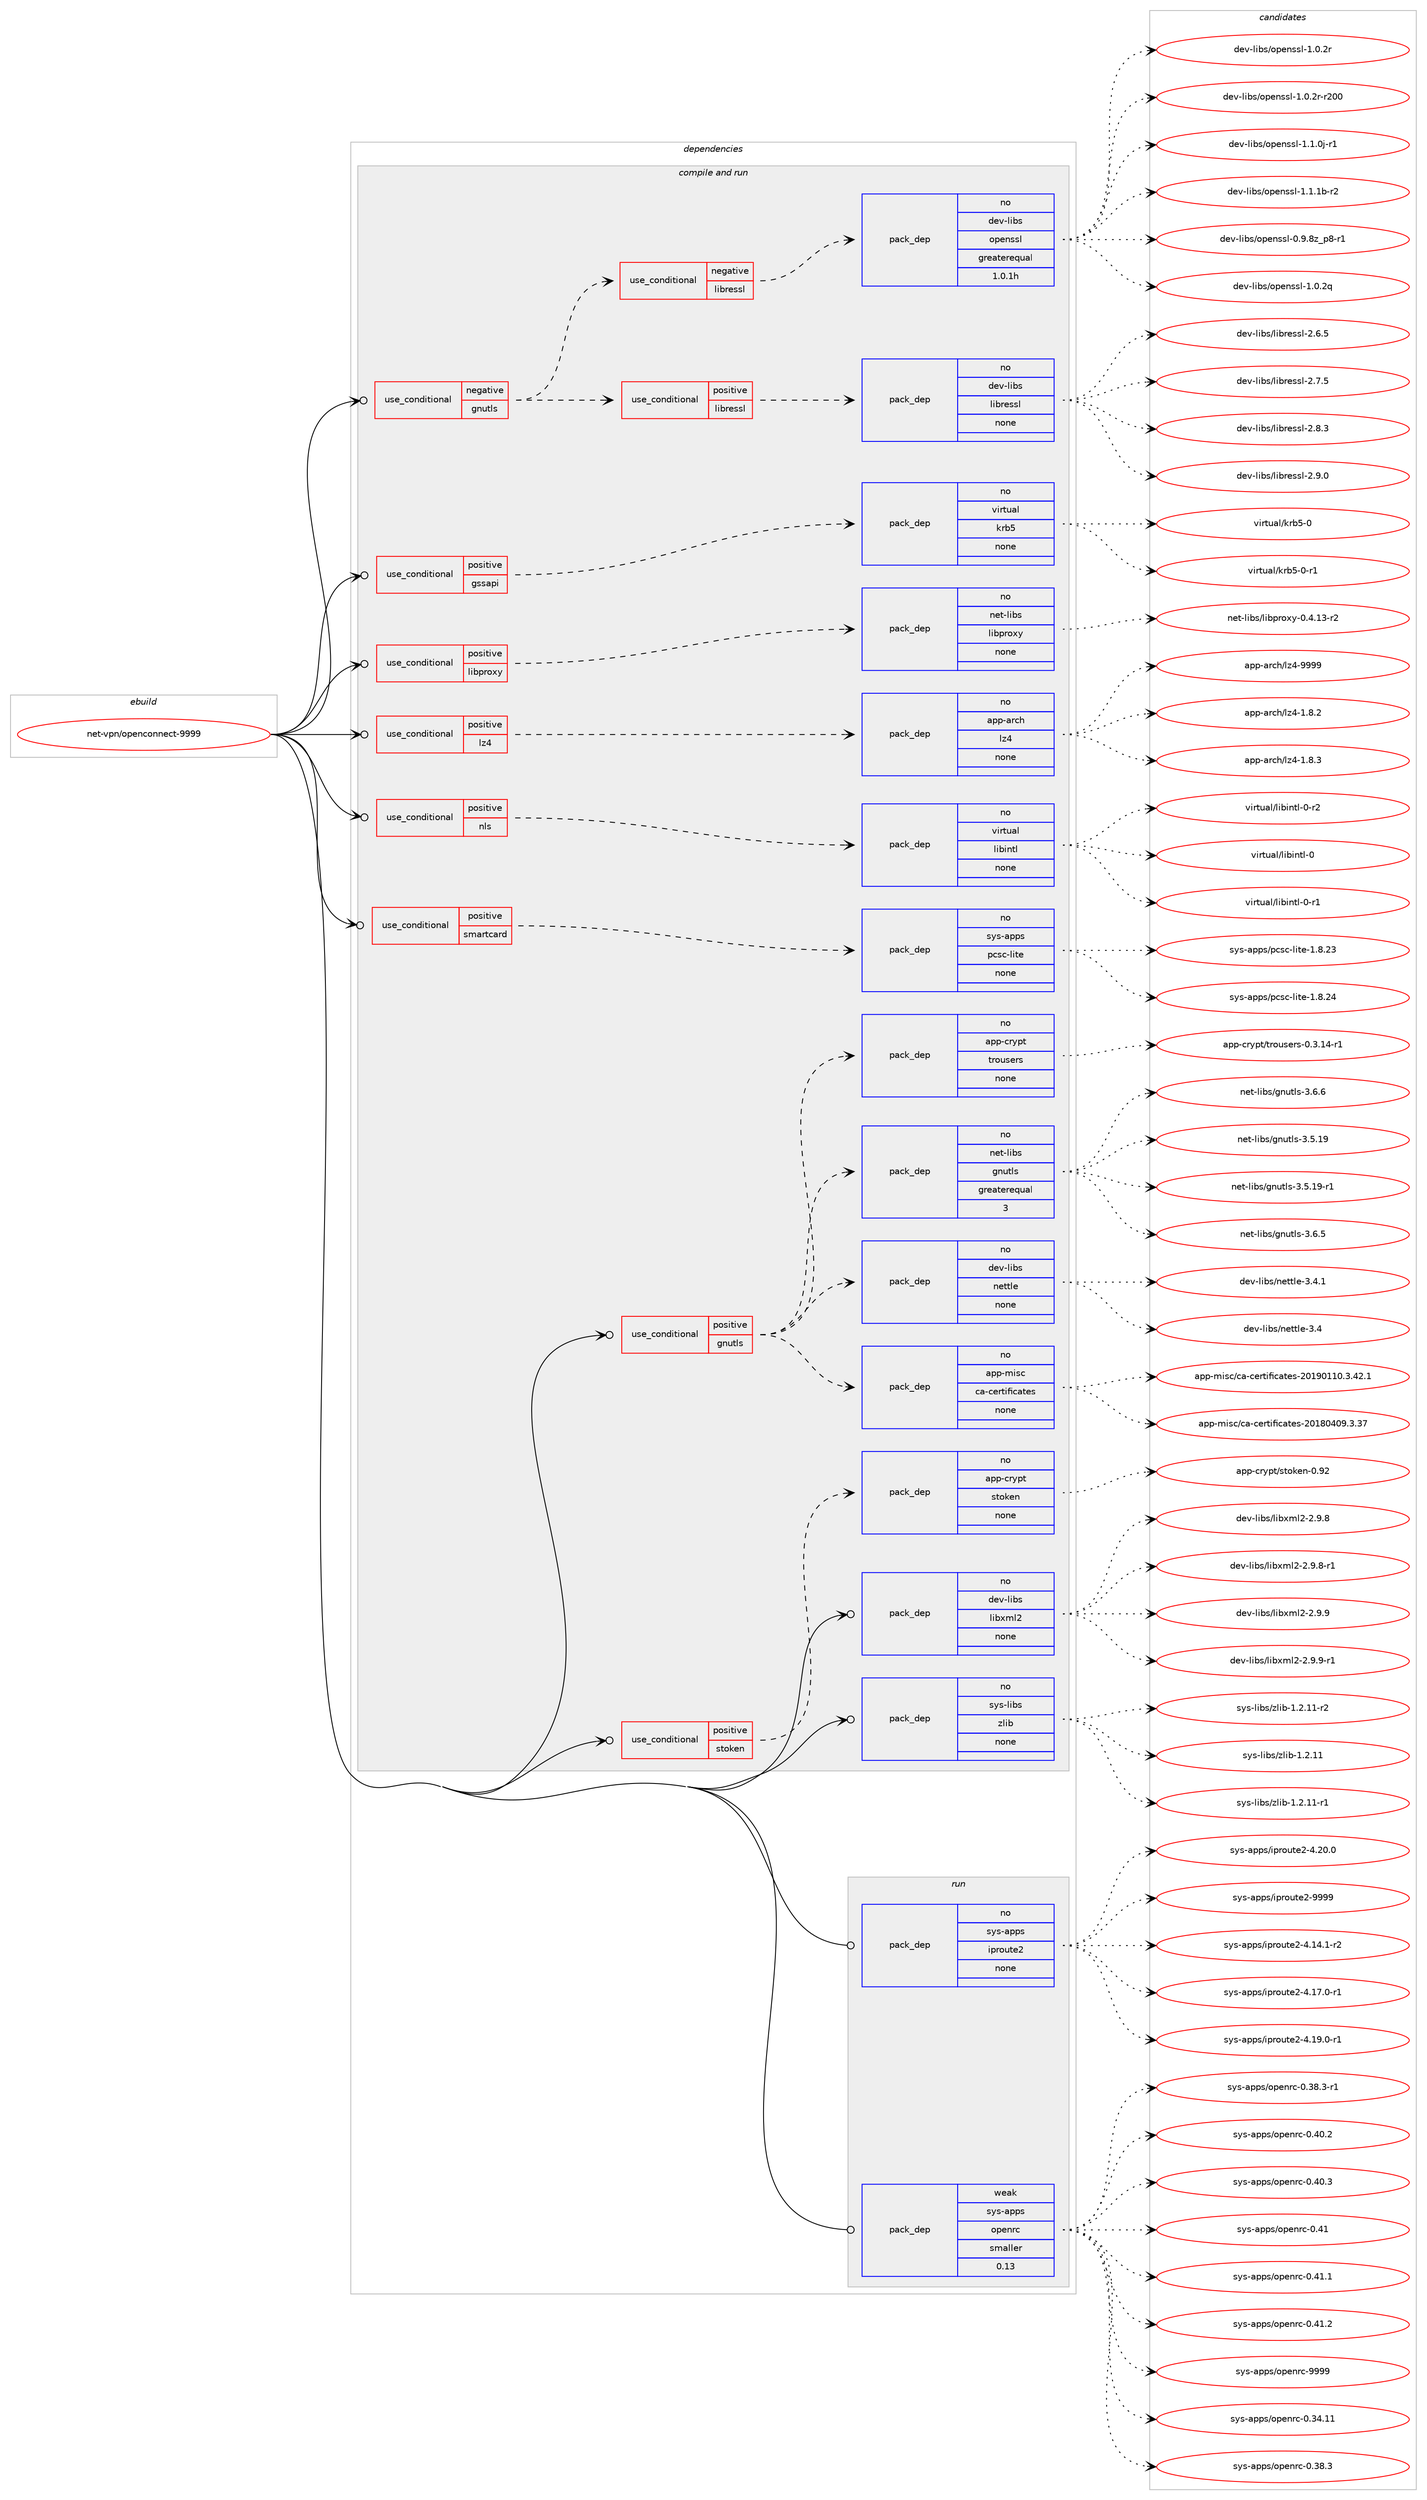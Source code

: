 digraph prolog {

# *************
# Graph options
# *************

newrank=true;
concentrate=true;
compound=true;
graph [rankdir=LR,fontname=Helvetica,fontsize=10,ranksep=1.5];#, ranksep=2.5, nodesep=0.2];
edge  [arrowhead=vee];
node  [fontname=Helvetica,fontsize=10];

# **********
# The ebuild
# **********

subgraph cluster_leftcol {
color=gray;
rank=same;
label=<<i>ebuild</i>>;
id [label="net-vpn/openconnect-9999", color=red, width=4, href="../net-vpn/openconnect-9999.svg"];
}

# ****************
# The dependencies
# ****************

subgraph cluster_midcol {
color=gray;
label=<<i>dependencies</i>>;
subgraph cluster_compile {
fillcolor="#eeeeee";
style=filled;
label=<<i>compile</i>>;
}
subgraph cluster_compileandrun {
fillcolor="#eeeeee";
style=filled;
label=<<i>compile and run</i>>;
subgraph cond450865 {
dependency1679009 [label=<<TABLE BORDER="0" CELLBORDER="1" CELLSPACING="0" CELLPADDING="4"><TR><TD ROWSPAN="3" CELLPADDING="10">use_conditional</TD></TR><TR><TD>negative</TD></TR><TR><TD>gnutls</TD></TR></TABLE>>, shape=none, color=red];
subgraph cond450866 {
dependency1679010 [label=<<TABLE BORDER="0" CELLBORDER="1" CELLSPACING="0" CELLPADDING="4"><TR><TD ROWSPAN="3" CELLPADDING="10">use_conditional</TD></TR><TR><TD>negative</TD></TR><TR><TD>libressl</TD></TR></TABLE>>, shape=none, color=red];
subgraph pack1200669 {
dependency1679011 [label=<<TABLE BORDER="0" CELLBORDER="1" CELLSPACING="0" CELLPADDING="4" WIDTH="220"><TR><TD ROWSPAN="6" CELLPADDING="30">pack_dep</TD></TR><TR><TD WIDTH="110">no</TD></TR><TR><TD>dev-libs</TD></TR><TR><TD>openssl</TD></TR><TR><TD>greaterequal</TD></TR><TR><TD>1.0.1h</TD></TR></TABLE>>, shape=none, color=blue];
}
dependency1679010:e -> dependency1679011:w [weight=20,style="dashed",arrowhead="vee"];
}
dependency1679009:e -> dependency1679010:w [weight=20,style="dashed",arrowhead="vee"];
subgraph cond450867 {
dependency1679012 [label=<<TABLE BORDER="0" CELLBORDER="1" CELLSPACING="0" CELLPADDING="4"><TR><TD ROWSPAN="3" CELLPADDING="10">use_conditional</TD></TR><TR><TD>positive</TD></TR><TR><TD>libressl</TD></TR></TABLE>>, shape=none, color=red];
subgraph pack1200670 {
dependency1679013 [label=<<TABLE BORDER="0" CELLBORDER="1" CELLSPACING="0" CELLPADDING="4" WIDTH="220"><TR><TD ROWSPAN="6" CELLPADDING="30">pack_dep</TD></TR><TR><TD WIDTH="110">no</TD></TR><TR><TD>dev-libs</TD></TR><TR><TD>libressl</TD></TR><TR><TD>none</TD></TR><TR><TD></TD></TR></TABLE>>, shape=none, color=blue];
}
dependency1679012:e -> dependency1679013:w [weight=20,style="dashed",arrowhead="vee"];
}
dependency1679009:e -> dependency1679012:w [weight=20,style="dashed",arrowhead="vee"];
}
id:e -> dependency1679009:w [weight=20,style="solid",arrowhead="odotvee"];
subgraph cond450868 {
dependency1679014 [label=<<TABLE BORDER="0" CELLBORDER="1" CELLSPACING="0" CELLPADDING="4"><TR><TD ROWSPAN="3" CELLPADDING="10">use_conditional</TD></TR><TR><TD>positive</TD></TR><TR><TD>gnutls</TD></TR></TABLE>>, shape=none, color=red];
subgraph pack1200671 {
dependency1679015 [label=<<TABLE BORDER="0" CELLBORDER="1" CELLSPACING="0" CELLPADDING="4" WIDTH="220"><TR><TD ROWSPAN="6" CELLPADDING="30">pack_dep</TD></TR><TR><TD WIDTH="110">no</TD></TR><TR><TD>app-crypt</TD></TR><TR><TD>trousers</TD></TR><TR><TD>none</TD></TR><TR><TD></TD></TR></TABLE>>, shape=none, color=blue];
}
dependency1679014:e -> dependency1679015:w [weight=20,style="dashed",arrowhead="vee"];
subgraph pack1200672 {
dependency1679016 [label=<<TABLE BORDER="0" CELLBORDER="1" CELLSPACING="0" CELLPADDING="4" WIDTH="220"><TR><TD ROWSPAN="6" CELLPADDING="30">pack_dep</TD></TR><TR><TD WIDTH="110">no</TD></TR><TR><TD>app-misc</TD></TR><TR><TD>ca-certificates</TD></TR><TR><TD>none</TD></TR><TR><TD></TD></TR></TABLE>>, shape=none, color=blue];
}
dependency1679014:e -> dependency1679016:w [weight=20,style="dashed",arrowhead="vee"];
subgraph pack1200673 {
dependency1679017 [label=<<TABLE BORDER="0" CELLBORDER="1" CELLSPACING="0" CELLPADDING="4" WIDTH="220"><TR><TD ROWSPAN="6" CELLPADDING="30">pack_dep</TD></TR><TR><TD WIDTH="110">no</TD></TR><TR><TD>dev-libs</TD></TR><TR><TD>nettle</TD></TR><TR><TD>none</TD></TR><TR><TD></TD></TR></TABLE>>, shape=none, color=blue];
}
dependency1679014:e -> dependency1679017:w [weight=20,style="dashed",arrowhead="vee"];
subgraph pack1200674 {
dependency1679018 [label=<<TABLE BORDER="0" CELLBORDER="1" CELLSPACING="0" CELLPADDING="4" WIDTH="220"><TR><TD ROWSPAN="6" CELLPADDING="30">pack_dep</TD></TR><TR><TD WIDTH="110">no</TD></TR><TR><TD>net-libs</TD></TR><TR><TD>gnutls</TD></TR><TR><TD>greaterequal</TD></TR><TR><TD>3</TD></TR></TABLE>>, shape=none, color=blue];
}
dependency1679014:e -> dependency1679018:w [weight=20,style="dashed",arrowhead="vee"];
}
id:e -> dependency1679014:w [weight=20,style="solid",arrowhead="odotvee"];
subgraph cond450869 {
dependency1679019 [label=<<TABLE BORDER="0" CELLBORDER="1" CELLSPACING="0" CELLPADDING="4"><TR><TD ROWSPAN="3" CELLPADDING="10">use_conditional</TD></TR><TR><TD>positive</TD></TR><TR><TD>gssapi</TD></TR></TABLE>>, shape=none, color=red];
subgraph pack1200675 {
dependency1679020 [label=<<TABLE BORDER="0" CELLBORDER="1" CELLSPACING="0" CELLPADDING="4" WIDTH="220"><TR><TD ROWSPAN="6" CELLPADDING="30">pack_dep</TD></TR><TR><TD WIDTH="110">no</TD></TR><TR><TD>virtual</TD></TR><TR><TD>krb5</TD></TR><TR><TD>none</TD></TR><TR><TD></TD></TR></TABLE>>, shape=none, color=blue];
}
dependency1679019:e -> dependency1679020:w [weight=20,style="dashed",arrowhead="vee"];
}
id:e -> dependency1679019:w [weight=20,style="solid",arrowhead="odotvee"];
subgraph cond450870 {
dependency1679021 [label=<<TABLE BORDER="0" CELLBORDER="1" CELLSPACING="0" CELLPADDING="4"><TR><TD ROWSPAN="3" CELLPADDING="10">use_conditional</TD></TR><TR><TD>positive</TD></TR><TR><TD>libproxy</TD></TR></TABLE>>, shape=none, color=red];
subgraph pack1200676 {
dependency1679022 [label=<<TABLE BORDER="0" CELLBORDER="1" CELLSPACING="0" CELLPADDING="4" WIDTH="220"><TR><TD ROWSPAN="6" CELLPADDING="30">pack_dep</TD></TR><TR><TD WIDTH="110">no</TD></TR><TR><TD>net-libs</TD></TR><TR><TD>libproxy</TD></TR><TR><TD>none</TD></TR><TR><TD></TD></TR></TABLE>>, shape=none, color=blue];
}
dependency1679021:e -> dependency1679022:w [weight=20,style="dashed",arrowhead="vee"];
}
id:e -> dependency1679021:w [weight=20,style="solid",arrowhead="odotvee"];
subgraph cond450871 {
dependency1679023 [label=<<TABLE BORDER="0" CELLBORDER="1" CELLSPACING="0" CELLPADDING="4"><TR><TD ROWSPAN="3" CELLPADDING="10">use_conditional</TD></TR><TR><TD>positive</TD></TR><TR><TD>lz4</TD></TR></TABLE>>, shape=none, color=red];
subgraph pack1200677 {
dependency1679024 [label=<<TABLE BORDER="0" CELLBORDER="1" CELLSPACING="0" CELLPADDING="4" WIDTH="220"><TR><TD ROWSPAN="6" CELLPADDING="30">pack_dep</TD></TR><TR><TD WIDTH="110">no</TD></TR><TR><TD>app-arch</TD></TR><TR><TD>lz4</TD></TR><TR><TD>none</TD></TR><TR><TD></TD></TR></TABLE>>, shape=none, color=blue];
}
dependency1679023:e -> dependency1679024:w [weight=20,style="dashed",arrowhead="vee"];
}
id:e -> dependency1679023:w [weight=20,style="solid",arrowhead="odotvee"];
subgraph cond450872 {
dependency1679025 [label=<<TABLE BORDER="0" CELLBORDER="1" CELLSPACING="0" CELLPADDING="4"><TR><TD ROWSPAN="3" CELLPADDING="10">use_conditional</TD></TR><TR><TD>positive</TD></TR><TR><TD>nls</TD></TR></TABLE>>, shape=none, color=red];
subgraph pack1200678 {
dependency1679026 [label=<<TABLE BORDER="0" CELLBORDER="1" CELLSPACING="0" CELLPADDING="4" WIDTH="220"><TR><TD ROWSPAN="6" CELLPADDING="30">pack_dep</TD></TR><TR><TD WIDTH="110">no</TD></TR><TR><TD>virtual</TD></TR><TR><TD>libintl</TD></TR><TR><TD>none</TD></TR><TR><TD></TD></TR></TABLE>>, shape=none, color=blue];
}
dependency1679025:e -> dependency1679026:w [weight=20,style="dashed",arrowhead="vee"];
}
id:e -> dependency1679025:w [weight=20,style="solid",arrowhead="odotvee"];
subgraph cond450873 {
dependency1679027 [label=<<TABLE BORDER="0" CELLBORDER="1" CELLSPACING="0" CELLPADDING="4"><TR><TD ROWSPAN="3" CELLPADDING="10">use_conditional</TD></TR><TR><TD>positive</TD></TR><TR><TD>smartcard</TD></TR></TABLE>>, shape=none, color=red];
subgraph pack1200679 {
dependency1679028 [label=<<TABLE BORDER="0" CELLBORDER="1" CELLSPACING="0" CELLPADDING="4" WIDTH="220"><TR><TD ROWSPAN="6" CELLPADDING="30">pack_dep</TD></TR><TR><TD WIDTH="110">no</TD></TR><TR><TD>sys-apps</TD></TR><TR><TD>pcsc-lite</TD></TR><TR><TD>none</TD></TR><TR><TD></TD></TR></TABLE>>, shape=none, color=blue];
}
dependency1679027:e -> dependency1679028:w [weight=20,style="dashed",arrowhead="vee"];
}
id:e -> dependency1679027:w [weight=20,style="solid",arrowhead="odotvee"];
subgraph cond450874 {
dependency1679029 [label=<<TABLE BORDER="0" CELLBORDER="1" CELLSPACING="0" CELLPADDING="4"><TR><TD ROWSPAN="3" CELLPADDING="10">use_conditional</TD></TR><TR><TD>positive</TD></TR><TR><TD>stoken</TD></TR></TABLE>>, shape=none, color=red];
subgraph pack1200680 {
dependency1679030 [label=<<TABLE BORDER="0" CELLBORDER="1" CELLSPACING="0" CELLPADDING="4" WIDTH="220"><TR><TD ROWSPAN="6" CELLPADDING="30">pack_dep</TD></TR><TR><TD WIDTH="110">no</TD></TR><TR><TD>app-crypt</TD></TR><TR><TD>stoken</TD></TR><TR><TD>none</TD></TR><TR><TD></TD></TR></TABLE>>, shape=none, color=blue];
}
dependency1679029:e -> dependency1679030:w [weight=20,style="dashed",arrowhead="vee"];
}
id:e -> dependency1679029:w [weight=20,style="solid",arrowhead="odotvee"];
subgraph pack1200681 {
dependency1679031 [label=<<TABLE BORDER="0" CELLBORDER="1" CELLSPACING="0" CELLPADDING="4" WIDTH="220"><TR><TD ROWSPAN="6" CELLPADDING="30">pack_dep</TD></TR><TR><TD WIDTH="110">no</TD></TR><TR><TD>dev-libs</TD></TR><TR><TD>libxml2</TD></TR><TR><TD>none</TD></TR><TR><TD></TD></TR></TABLE>>, shape=none, color=blue];
}
id:e -> dependency1679031:w [weight=20,style="solid",arrowhead="odotvee"];
subgraph pack1200682 {
dependency1679032 [label=<<TABLE BORDER="0" CELLBORDER="1" CELLSPACING="0" CELLPADDING="4" WIDTH="220"><TR><TD ROWSPAN="6" CELLPADDING="30">pack_dep</TD></TR><TR><TD WIDTH="110">no</TD></TR><TR><TD>sys-libs</TD></TR><TR><TD>zlib</TD></TR><TR><TD>none</TD></TR><TR><TD></TD></TR></TABLE>>, shape=none, color=blue];
}
id:e -> dependency1679032:w [weight=20,style="solid",arrowhead="odotvee"];
}
subgraph cluster_run {
fillcolor="#eeeeee";
style=filled;
label=<<i>run</i>>;
subgraph pack1200683 {
dependency1679033 [label=<<TABLE BORDER="0" CELLBORDER="1" CELLSPACING="0" CELLPADDING="4" WIDTH="220"><TR><TD ROWSPAN="6" CELLPADDING="30">pack_dep</TD></TR><TR><TD WIDTH="110">no</TD></TR><TR><TD>sys-apps</TD></TR><TR><TD>iproute2</TD></TR><TR><TD>none</TD></TR><TR><TD></TD></TR></TABLE>>, shape=none, color=blue];
}
id:e -> dependency1679033:w [weight=20,style="solid",arrowhead="odot"];
subgraph pack1200684 {
dependency1679034 [label=<<TABLE BORDER="0" CELLBORDER="1" CELLSPACING="0" CELLPADDING="4" WIDTH="220"><TR><TD ROWSPAN="6" CELLPADDING="30">pack_dep</TD></TR><TR><TD WIDTH="110">weak</TD></TR><TR><TD>sys-apps</TD></TR><TR><TD>openrc</TD></TR><TR><TD>smaller</TD></TR><TR><TD>0.13</TD></TR></TABLE>>, shape=none, color=blue];
}
id:e -> dependency1679034:w [weight=20,style="solid",arrowhead="odot"];
}
}

# **************
# The candidates
# **************

subgraph cluster_choices {
rank=same;
color=gray;
label=<<i>candidates</i>>;

subgraph choice1200669 {
color=black;
nodesep=1;
choice10010111845108105981154711111210111011511510845484657465612295112564511449 [label="dev-libs/openssl-0.9.8z_p8-r1", color=red, width=4,href="../dev-libs/openssl-0.9.8z_p8-r1.svg"];
choice100101118451081059811547111112101110115115108454946484650113 [label="dev-libs/openssl-1.0.2q", color=red, width=4,href="../dev-libs/openssl-1.0.2q.svg"];
choice100101118451081059811547111112101110115115108454946484650114 [label="dev-libs/openssl-1.0.2r", color=red, width=4,href="../dev-libs/openssl-1.0.2r.svg"];
choice10010111845108105981154711111210111011511510845494648465011445114504848 [label="dev-libs/openssl-1.0.2r-r200", color=red, width=4,href="../dev-libs/openssl-1.0.2r-r200.svg"];
choice1001011184510810598115471111121011101151151084549464946481064511449 [label="dev-libs/openssl-1.1.0j-r1", color=red, width=4,href="../dev-libs/openssl-1.1.0j-r1.svg"];
choice100101118451081059811547111112101110115115108454946494649984511450 [label="dev-libs/openssl-1.1.1b-r2", color=red, width=4,href="../dev-libs/openssl-1.1.1b-r2.svg"];
dependency1679011:e -> choice10010111845108105981154711111210111011511510845484657465612295112564511449:w [style=dotted,weight="100"];
dependency1679011:e -> choice100101118451081059811547111112101110115115108454946484650113:w [style=dotted,weight="100"];
dependency1679011:e -> choice100101118451081059811547111112101110115115108454946484650114:w [style=dotted,weight="100"];
dependency1679011:e -> choice10010111845108105981154711111210111011511510845494648465011445114504848:w [style=dotted,weight="100"];
dependency1679011:e -> choice1001011184510810598115471111121011101151151084549464946481064511449:w [style=dotted,weight="100"];
dependency1679011:e -> choice100101118451081059811547111112101110115115108454946494649984511450:w [style=dotted,weight="100"];
}
subgraph choice1200670 {
color=black;
nodesep=1;
choice10010111845108105981154710810598114101115115108455046544653 [label="dev-libs/libressl-2.6.5", color=red, width=4,href="../dev-libs/libressl-2.6.5.svg"];
choice10010111845108105981154710810598114101115115108455046554653 [label="dev-libs/libressl-2.7.5", color=red, width=4,href="../dev-libs/libressl-2.7.5.svg"];
choice10010111845108105981154710810598114101115115108455046564651 [label="dev-libs/libressl-2.8.3", color=red, width=4,href="../dev-libs/libressl-2.8.3.svg"];
choice10010111845108105981154710810598114101115115108455046574648 [label="dev-libs/libressl-2.9.0", color=red, width=4,href="../dev-libs/libressl-2.9.0.svg"];
dependency1679013:e -> choice10010111845108105981154710810598114101115115108455046544653:w [style=dotted,weight="100"];
dependency1679013:e -> choice10010111845108105981154710810598114101115115108455046554653:w [style=dotted,weight="100"];
dependency1679013:e -> choice10010111845108105981154710810598114101115115108455046564651:w [style=dotted,weight="100"];
dependency1679013:e -> choice10010111845108105981154710810598114101115115108455046574648:w [style=dotted,weight="100"];
}
subgraph choice1200671 {
color=black;
nodesep=1;
choice97112112459911412111211647116114111117115101114115454846514649524511449 [label="app-crypt/trousers-0.3.14-r1", color=red, width=4,href="../app-crypt/trousers-0.3.14-r1.svg"];
dependency1679015:e -> choice97112112459911412111211647116114111117115101114115454846514649524511449:w [style=dotted,weight="100"];
}
subgraph choice1200672 {
color=black;
nodesep=1;
choice971121124510910511599479997459910111411610510210599971161011154550484956485248574651465155 [label="app-misc/ca-certificates-20180409.3.37", color=red, width=4,href="../app-misc/ca-certificates-20180409.3.37.svg"];
choice9711211245109105115994799974599101114116105102105999711610111545504849574849494846514652504649 [label="app-misc/ca-certificates-20190110.3.42.1", color=red, width=4,href="../app-misc/ca-certificates-20190110.3.42.1.svg"];
dependency1679016:e -> choice971121124510910511599479997459910111411610510210599971161011154550484956485248574651465155:w [style=dotted,weight="100"];
dependency1679016:e -> choice9711211245109105115994799974599101114116105102105999711610111545504849574849494846514652504649:w [style=dotted,weight="100"];
}
subgraph choice1200673 {
color=black;
nodesep=1;
choice10010111845108105981154711010111611610810145514652 [label="dev-libs/nettle-3.4", color=red, width=4,href="../dev-libs/nettle-3.4.svg"];
choice100101118451081059811547110101116116108101455146524649 [label="dev-libs/nettle-3.4.1", color=red, width=4,href="../dev-libs/nettle-3.4.1.svg"];
dependency1679017:e -> choice10010111845108105981154711010111611610810145514652:w [style=dotted,weight="100"];
dependency1679017:e -> choice100101118451081059811547110101116116108101455146524649:w [style=dotted,weight="100"];
}
subgraph choice1200674 {
color=black;
nodesep=1;
choice11010111645108105981154710311011711610811545514653464957 [label="net-libs/gnutls-3.5.19", color=red, width=4,href="../net-libs/gnutls-3.5.19.svg"];
choice110101116451081059811547103110117116108115455146534649574511449 [label="net-libs/gnutls-3.5.19-r1", color=red, width=4,href="../net-libs/gnutls-3.5.19-r1.svg"];
choice110101116451081059811547103110117116108115455146544653 [label="net-libs/gnutls-3.6.5", color=red, width=4,href="../net-libs/gnutls-3.6.5.svg"];
choice110101116451081059811547103110117116108115455146544654 [label="net-libs/gnutls-3.6.6", color=red, width=4,href="../net-libs/gnutls-3.6.6.svg"];
dependency1679018:e -> choice11010111645108105981154710311011711610811545514653464957:w [style=dotted,weight="100"];
dependency1679018:e -> choice110101116451081059811547103110117116108115455146534649574511449:w [style=dotted,weight="100"];
dependency1679018:e -> choice110101116451081059811547103110117116108115455146544653:w [style=dotted,weight="100"];
dependency1679018:e -> choice110101116451081059811547103110117116108115455146544654:w [style=dotted,weight="100"];
}
subgraph choice1200675 {
color=black;
nodesep=1;
choice118105114116117971084710711498534548 [label="virtual/krb5-0", color=red, width=4,href="../virtual/krb5-0.svg"];
choice1181051141161179710847107114985345484511449 [label="virtual/krb5-0-r1", color=red, width=4,href="../virtual/krb5-0-r1.svg"];
dependency1679020:e -> choice118105114116117971084710711498534548:w [style=dotted,weight="100"];
dependency1679020:e -> choice1181051141161179710847107114985345484511449:w [style=dotted,weight="100"];
}
subgraph choice1200676 {
color=black;
nodesep=1;
choice11010111645108105981154710810598112114111120121454846524649514511450 [label="net-libs/libproxy-0.4.13-r2", color=red, width=4,href="../net-libs/libproxy-0.4.13-r2.svg"];
dependency1679022:e -> choice11010111645108105981154710810598112114111120121454846524649514511450:w [style=dotted,weight="100"];
}
subgraph choice1200677 {
color=black;
nodesep=1;
choice971121124597114991044710812252454946564650 [label="app-arch/lz4-1.8.2", color=red, width=4,href="../app-arch/lz4-1.8.2.svg"];
choice971121124597114991044710812252454946564651 [label="app-arch/lz4-1.8.3", color=red, width=4,href="../app-arch/lz4-1.8.3.svg"];
choice9711211245971149910447108122524557575757 [label="app-arch/lz4-9999", color=red, width=4,href="../app-arch/lz4-9999.svg"];
dependency1679024:e -> choice971121124597114991044710812252454946564650:w [style=dotted,weight="100"];
dependency1679024:e -> choice971121124597114991044710812252454946564651:w [style=dotted,weight="100"];
dependency1679024:e -> choice9711211245971149910447108122524557575757:w [style=dotted,weight="100"];
}
subgraph choice1200678 {
color=black;
nodesep=1;
choice1181051141161179710847108105981051101161084548 [label="virtual/libintl-0", color=red, width=4,href="../virtual/libintl-0.svg"];
choice11810511411611797108471081059810511011610845484511449 [label="virtual/libintl-0-r1", color=red, width=4,href="../virtual/libintl-0-r1.svg"];
choice11810511411611797108471081059810511011610845484511450 [label="virtual/libintl-0-r2", color=red, width=4,href="../virtual/libintl-0-r2.svg"];
dependency1679026:e -> choice1181051141161179710847108105981051101161084548:w [style=dotted,weight="100"];
dependency1679026:e -> choice11810511411611797108471081059810511011610845484511449:w [style=dotted,weight="100"];
dependency1679026:e -> choice11810511411611797108471081059810511011610845484511450:w [style=dotted,weight="100"];
}
subgraph choice1200679 {
color=black;
nodesep=1;
choice11512111545971121121154711299115994510810511610145494656465051 [label="sys-apps/pcsc-lite-1.8.23", color=red, width=4,href="../sys-apps/pcsc-lite-1.8.23.svg"];
choice11512111545971121121154711299115994510810511610145494656465052 [label="sys-apps/pcsc-lite-1.8.24", color=red, width=4,href="../sys-apps/pcsc-lite-1.8.24.svg"];
dependency1679028:e -> choice11512111545971121121154711299115994510810511610145494656465051:w [style=dotted,weight="100"];
dependency1679028:e -> choice11512111545971121121154711299115994510810511610145494656465052:w [style=dotted,weight="100"];
}
subgraph choice1200680 {
color=black;
nodesep=1;
choice971121124599114121112116471151161111071011104548465750 [label="app-crypt/stoken-0.92", color=red, width=4,href="../app-crypt/stoken-0.92.svg"];
dependency1679030:e -> choice971121124599114121112116471151161111071011104548465750:w [style=dotted,weight="100"];
}
subgraph choice1200681 {
color=black;
nodesep=1;
choice1001011184510810598115471081059812010910850455046574656 [label="dev-libs/libxml2-2.9.8", color=red, width=4,href="../dev-libs/libxml2-2.9.8.svg"];
choice10010111845108105981154710810598120109108504550465746564511449 [label="dev-libs/libxml2-2.9.8-r1", color=red, width=4,href="../dev-libs/libxml2-2.9.8-r1.svg"];
choice1001011184510810598115471081059812010910850455046574657 [label="dev-libs/libxml2-2.9.9", color=red, width=4,href="../dev-libs/libxml2-2.9.9.svg"];
choice10010111845108105981154710810598120109108504550465746574511449 [label="dev-libs/libxml2-2.9.9-r1", color=red, width=4,href="../dev-libs/libxml2-2.9.9-r1.svg"];
dependency1679031:e -> choice1001011184510810598115471081059812010910850455046574656:w [style=dotted,weight="100"];
dependency1679031:e -> choice10010111845108105981154710810598120109108504550465746564511449:w [style=dotted,weight="100"];
dependency1679031:e -> choice1001011184510810598115471081059812010910850455046574657:w [style=dotted,weight="100"];
dependency1679031:e -> choice10010111845108105981154710810598120109108504550465746574511449:w [style=dotted,weight="100"];
}
subgraph choice1200682 {
color=black;
nodesep=1;
choice1151211154510810598115471221081059845494650464949 [label="sys-libs/zlib-1.2.11", color=red, width=4,href="../sys-libs/zlib-1.2.11.svg"];
choice11512111545108105981154712210810598454946504649494511449 [label="sys-libs/zlib-1.2.11-r1", color=red, width=4,href="../sys-libs/zlib-1.2.11-r1.svg"];
choice11512111545108105981154712210810598454946504649494511450 [label="sys-libs/zlib-1.2.11-r2", color=red, width=4,href="../sys-libs/zlib-1.2.11-r2.svg"];
dependency1679032:e -> choice1151211154510810598115471221081059845494650464949:w [style=dotted,weight="100"];
dependency1679032:e -> choice11512111545108105981154712210810598454946504649494511449:w [style=dotted,weight="100"];
dependency1679032:e -> choice11512111545108105981154712210810598454946504649494511450:w [style=dotted,weight="100"];
}
subgraph choice1200683 {
color=black;
nodesep=1;
choice11512111545971121121154710511211411111711610150455246495246494511450 [label="sys-apps/iproute2-4.14.1-r2", color=red, width=4,href="../sys-apps/iproute2-4.14.1-r2.svg"];
choice11512111545971121121154710511211411111711610150455246495546484511449 [label="sys-apps/iproute2-4.17.0-r1", color=red, width=4,href="../sys-apps/iproute2-4.17.0-r1.svg"];
choice11512111545971121121154710511211411111711610150455246495746484511449 [label="sys-apps/iproute2-4.19.0-r1", color=red, width=4,href="../sys-apps/iproute2-4.19.0-r1.svg"];
choice1151211154597112112115471051121141111171161015045524650484648 [label="sys-apps/iproute2-4.20.0", color=red, width=4,href="../sys-apps/iproute2-4.20.0.svg"];
choice115121115459711211211547105112114111117116101504557575757 [label="sys-apps/iproute2-9999", color=red, width=4,href="../sys-apps/iproute2-9999.svg"];
dependency1679033:e -> choice11512111545971121121154710511211411111711610150455246495246494511450:w [style=dotted,weight="100"];
dependency1679033:e -> choice11512111545971121121154710511211411111711610150455246495546484511449:w [style=dotted,weight="100"];
dependency1679033:e -> choice11512111545971121121154710511211411111711610150455246495746484511449:w [style=dotted,weight="100"];
dependency1679033:e -> choice1151211154597112112115471051121141111171161015045524650484648:w [style=dotted,weight="100"];
dependency1679033:e -> choice115121115459711211211547105112114111117116101504557575757:w [style=dotted,weight="100"];
}
subgraph choice1200684 {
color=black;
nodesep=1;
choice115121115459711211211547111112101110114994548465152464949 [label="sys-apps/openrc-0.34.11", color=red, width=4,href="../sys-apps/openrc-0.34.11.svg"];
choice1151211154597112112115471111121011101149945484651564651 [label="sys-apps/openrc-0.38.3", color=red, width=4,href="../sys-apps/openrc-0.38.3.svg"];
choice11512111545971121121154711111210111011499454846515646514511449 [label="sys-apps/openrc-0.38.3-r1", color=red, width=4,href="../sys-apps/openrc-0.38.3-r1.svg"];
choice1151211154597112112115471111121011101149945484652484650 [label="sys-apps/openrc-0.40.2", color=red, width=4,href="../sys-apps/openrc-0.40.2.svg"];
choice1151211154597112112115471111121011101149945484652484651 [label="sys-apps/openrc-0.40.3", color=red, width=4,href="../sys-apps/openrc-0.40.3.svg"];
choice115121115459711211211547111112101110114994548465249 [label="sys-apps/openrc-0.41", color=red, width=4,href="../sys-apps/openrc-0.41.svg"];
choice1151211154597112112115471111121011101149945484652494649 [label="sys-apps/openrc-0.41.1", color=red, width=4,href="../sys-apps/openrc-0.41.1.svg"];
choice1151211154597112112115471111121011101149945484652494650 [label="sys-apps/openrc-0.41.2", color=red, width=4,href="../sys-apps/openrc-0.41.2.svg"];
choice115121115459711211211547111112101110114994557575757 [label="sys-apps/openrc-9999", color=red, width=4,href="../sys-apps/openrc-9999.svg"];
dependency1679034:e -> choice115121115459711211211547111112101110114994548465152464949:w [style=dotted,weight="100"];
dependency1679034:e -> choice1151211154597112112115471111121011101149945484651564651:w [style=dotted,weight="100"];
dependency1679034:e -> choice11512111545971121121154711111210111011499454846515646514511449:w [style=dotted,weight="100"];
dependency1679034:e -> choice1151211154597112112115471111121011101149945484652484650:w [style=dotted,weight="100"];
dependency1679034:e -> choice1151211154597112112115471111121011101149945484652484651:w [style=dotted,weight="100"];
dependency1679034:e -> choice115121115459711211211547111112101110114994548465249:w [style=dotted,weight="100"];
dependency1679034:e -> choice1151211154597112112115471111121011101149945484652494649:w [style=dotted,weight="100"];
dependency1679034:e -> choice1151211154597112112115471111121011101149945484652494650:w [style=dotted,weight="100"];
dependency1679034:e -> choice115121115459711211211547111112101110114994557575757:w [style=dotted,weight="100"];
}
}

}
